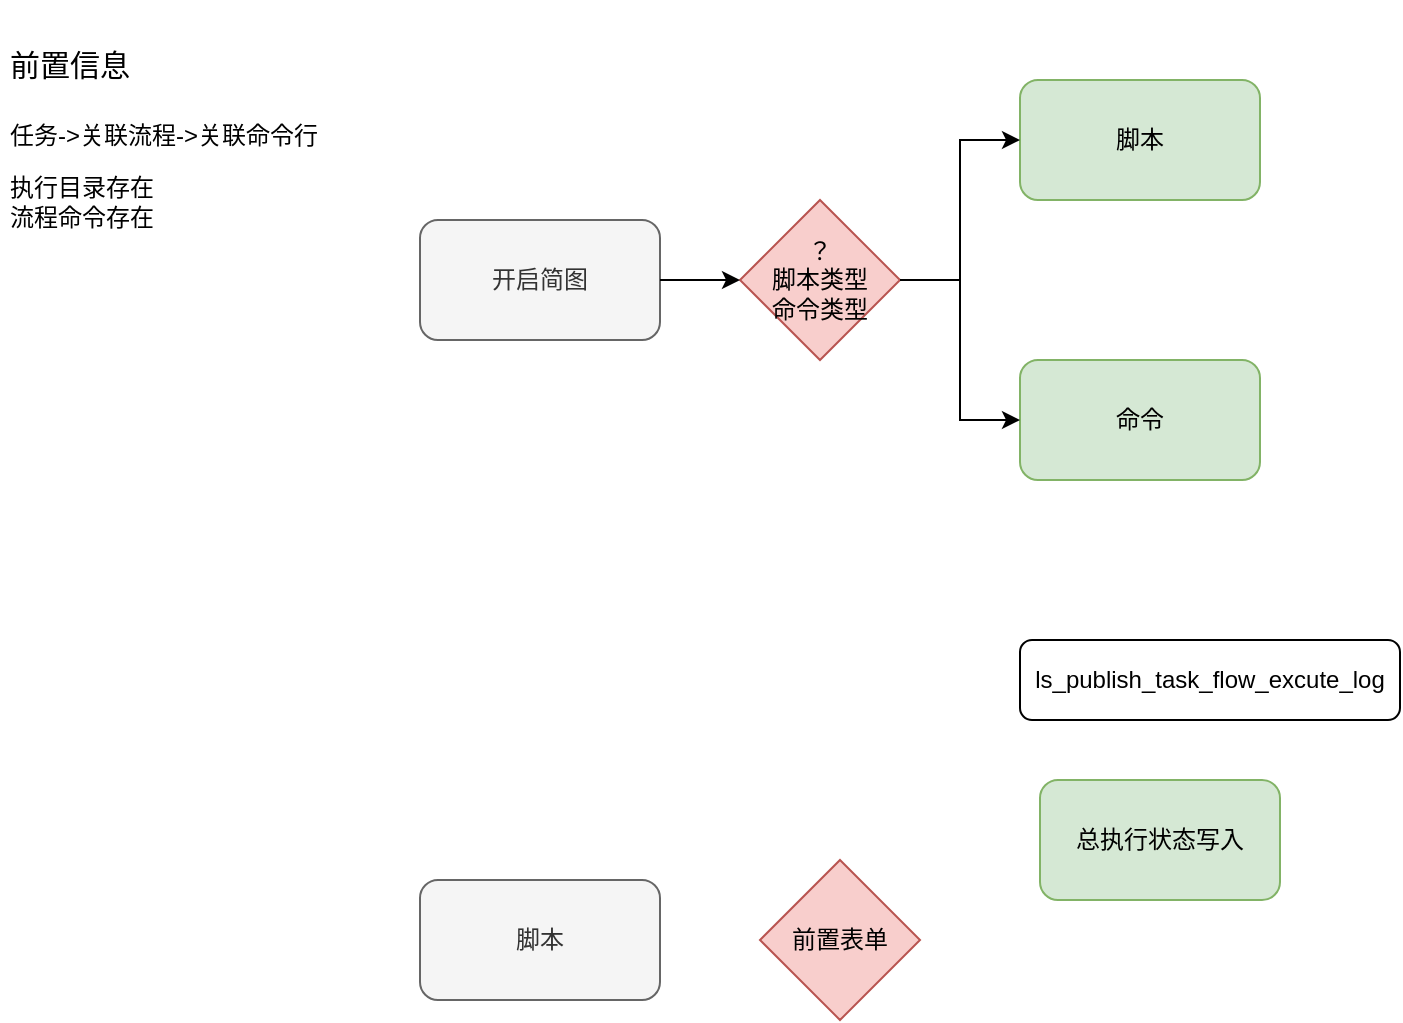 <mxfile version="22.1.16" type="github">
  <diagram name="第 1 页" id="FwGdxbNtF0jXh57lpMwn">
    <mxGraphModel dx="2213" dy="759" grid="1" gridSize="10" guides="1" tooltips="1" connect="1" arrows="1" fold="1" page="1" pageScale="1" pageWidth="827" pageHeight="1169" math="0" shadow="0">
      <root>
        <mxCell id="0" />
        <mxCell id="1" parent="0" />
        <mxCell id="eIVRO_CXI7sv57dlJCMF-9" value="" style="group" vertex="1" connectable="0" parent="1">
          <mxGeometry x="-340" y="60" width="420" height="200" as="geometry" />
        </mxCell>
        <mxCell id="eIVRO_CXI7sv57dlJCMF-1" value="开启简图" style="rounded=1;whiteSpace=wrap;html=1;fillColor=#f5f5f5;strokeColor=#666666;fontColor=#333333;" vertex="1" parent="eIVRO_CXI7sv57dlJCMF-9">
          <mxGeometry y="70" width="120" height="60" as="geometry" />
        </mxCell>
        <mxCell id="eIVRO_CXI7sv57dlJCMF-3" value="？&lt;br&gt;脚本类型&lt;br&gt;命令类型" style="rhombus;whiteSpace=wrap;html=1;fillColor=#f8cecc;strokeColor=#b85450;" vertex="1" parent="eIVRO_CXI7sv57dlJCMF-9">
          <mxGeometry x="160" y="60" width="80" height="80" as="geometry" />
        </mxCell>
        <mxCell id="eIVRO_CXI7sv57dlJCMF-6" style="edgeStyle=orthogonalEdgeStyle;rounded=0;orthogonalLoop=1;jettySize=auto;html=1;" edge="1" parent="eIVRO_CXI7sv57dlJCMF-9" source="eIVRO_CXI7sv57dlJCMF-1" target="eIVRO_CXI7sv57dlJCMF-3">
          <mxGeometry relative="1" as="geometry" />
        </mxCell>
        <mxCell id="eIVRO_CXI7sv57dlJCMF-4" value="命令" style="rounded=1;whiteSpace=wrap;html=1;fillColor=#d5e8d4;strokeColor=#82b366;" vertex="1" parent="eIVRO_CXI7sv57dlJCMF-9">
          <mxGeometry x="300" y="140" width="120" height="60" as="geometry" />
        </mxCell>
        <mxCell id="eIVRO_CXI7sv57dlJCMF-8" style="edgeStyle=orthogonalEdgeStyle;rounded=0;orthogonalLoop=1;jettySize=auto;html=1;entryX=0;entryY=0.5;entryDx=0;entryDy=0;" edge="1" parent="eIVRO_CXI7sv57dlJCMF-9" source="eIVRO_CXI7sv57dlJCMF-3" target="eIVRO_CXI7sv57dlJCMF-4">
          <mxGeometry relative="1" as="geometry" />
        </mxCell>
        <mxCell id="eIVRO_CXI7sv57dlJCMF-5" value="脚本" style="rounded=1;whiteSpace=wrap;html=1;fillColor=#d5e8d4;strokeColor=#82b366;" vertex="1" parent="eIVRO_CXI7sv57dlJCMF-9">
          <mxGeometry x="300" width="120" height="60" as="geometry" />
        </mxCell>
        <mxCell id="eIVRO_CXI7sv57dlJCMF-7" style="edgeStyle=orthogonalEdgeStyle;rounded=0;orthogonalLoop=1;jettySize=auto;html=1;" edge="1" parent="eIVRO_CXI7sv57dlJCMF-9" source="eIVRO_CXI7sv57dlJCMF-3" target="eIVRO_CXI7sv57dlJCMF-5">
          <mxGeometry relative="1" as="geometry" />
        </mxCell>
        <mxCell id="eIVRO_CXI7sv57dlJCMF-10" value="脚本" style="rounded=1;whiteSpace=wrap;html=1;fillColor=#f5f5f5;strokeColor=#666666;fontColor=#333333;" vertex="1" parent="1">
          <mxGeometry x="-340" y="460" width="120" height="60" as="geometry" />
        </mxCell>
        <mxCell id="eIVRO_CXI7sv57dlJCMF-11" value="&lt;h1&gt;&lt;span style=&quot;font-weight: normal;&quot;&gt;&lt;font style=&quot;font-size: 15px;&quot;&gt;前置信息&lt;/font&gt;&lt;/span&gt;&lt;/h1&gt;&lt;p&gt;任务-&amp;gt;关联流程-&amp;gt;关联命令行&lt;/p&gt;&lt;p&gt;执行目录存在&lt;br&gt;流程命令存在&lt;/p&gt;" style="text;html=1;strokeColor=none;fillColor=none;spacing=5;spacingTop=-20;whiteSpace=wrap;overflow=hidden;rounded=0;" vertex="1" parent="1">
          <mxGeometry x="-550" y="30" width="190" height="120" as="geometry" />
        </mxCell>
        <mxCell id="eIVRO_CXI7sv57dlJCMF-12" value="总执行状态写入" style="rounded=1;whiteSpace=wrap;html=1;fillColor=#d5e8d4;strokeColor=#82b366;" vertex="1" parent="1">
          <mxGeometry x="-30" y="410" width="120" height="60" as="geometry" />
        </mxCell>
        <mxCell id="eIVRO_CXI7sv57dlJCMF-13" value="前置表单" style="rhombus;whiteSpace=wrap;html=1;fillColor=#f8cecc;strokeColor=#b85450;" vertex="1" parent="1">
          <mxGeometry x="-170" y="450" width="80" height="80" as="geometry" />
        </mxCell>
        <mxCell id="eIVRO_CXI7sv57dlJCMF-14" value="ls_publish_task_flow_excute_log" style="rounded=1;whiteSpace=wrap;html=1;" vertex="1" parent="1">
          <mxGeometry x="-40" y="340" width="190" height="40" as="geometry" />
        </mxCell>
      </root>
    </mxGraphModel>
  </diagram>
</mxfile>
